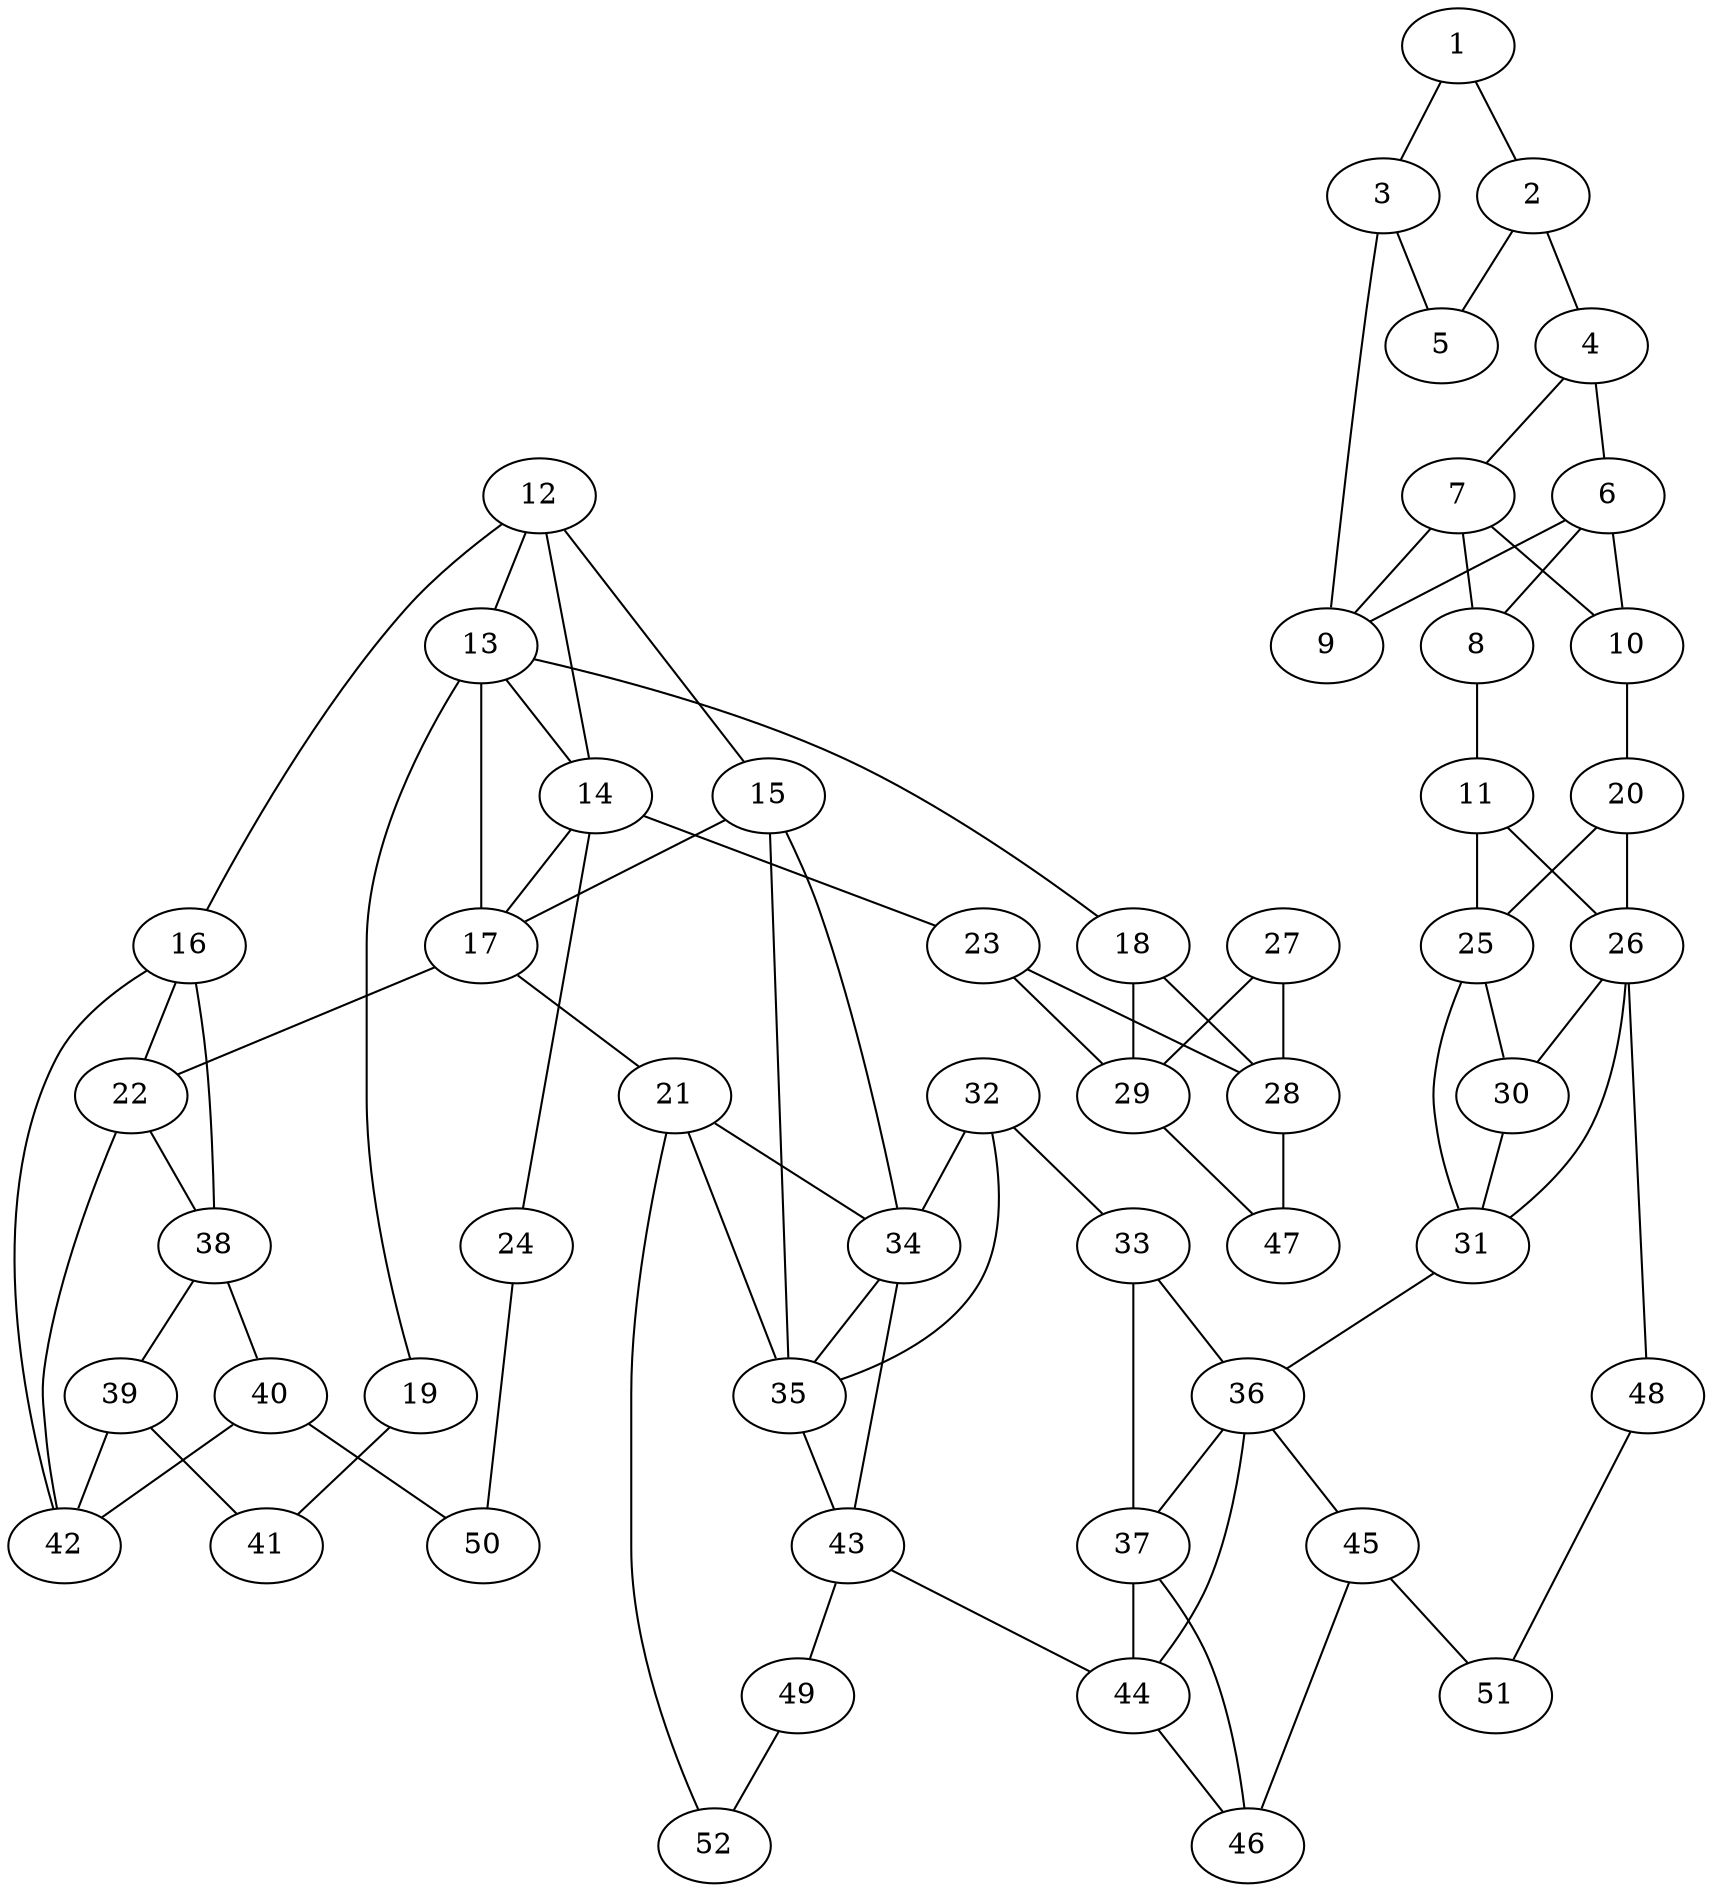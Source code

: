 graph {
1--2;
1--3;
2--4;
2--5;
4--6;
4--7;
6--8;
6--9;
6--10;
7--8;
8--11;
12--13;
12--14;
12--15;
12--16;
13--17;
13--14;
13--18;
13--19;
3--5;
3--9;
7--9;
7--10;
10--20;
14--17;
15--17;
17--21;
17--22;
14--23;
14--24;
11--25;
11--26;
27--28;
27--29;
25--30;
25--31;
20--25;
32--33;
32--34;
32--35;
33--36;
33--37;
38--39;
16--38;
38--40;
22--38;
39--41;
39--42;
19--41;
30--31;
26--30;
34--35;
15--34;
34--43;
21--34;
31--36;
36--37;
36--44;
36--45;
18--28;
18--29;
26--31;
15--35;
35--43;
21--35;
37--44;
37--46;
28--47;
23--28;
16--42;
16--22;
20--26;
29--47;
26--48;
43--44;
43--49;
44--46;
40--42;
22--42;
40--50;
24--50;
48--51;
49--52;
45--46;
23--29;
45--51;
21--52;
}
